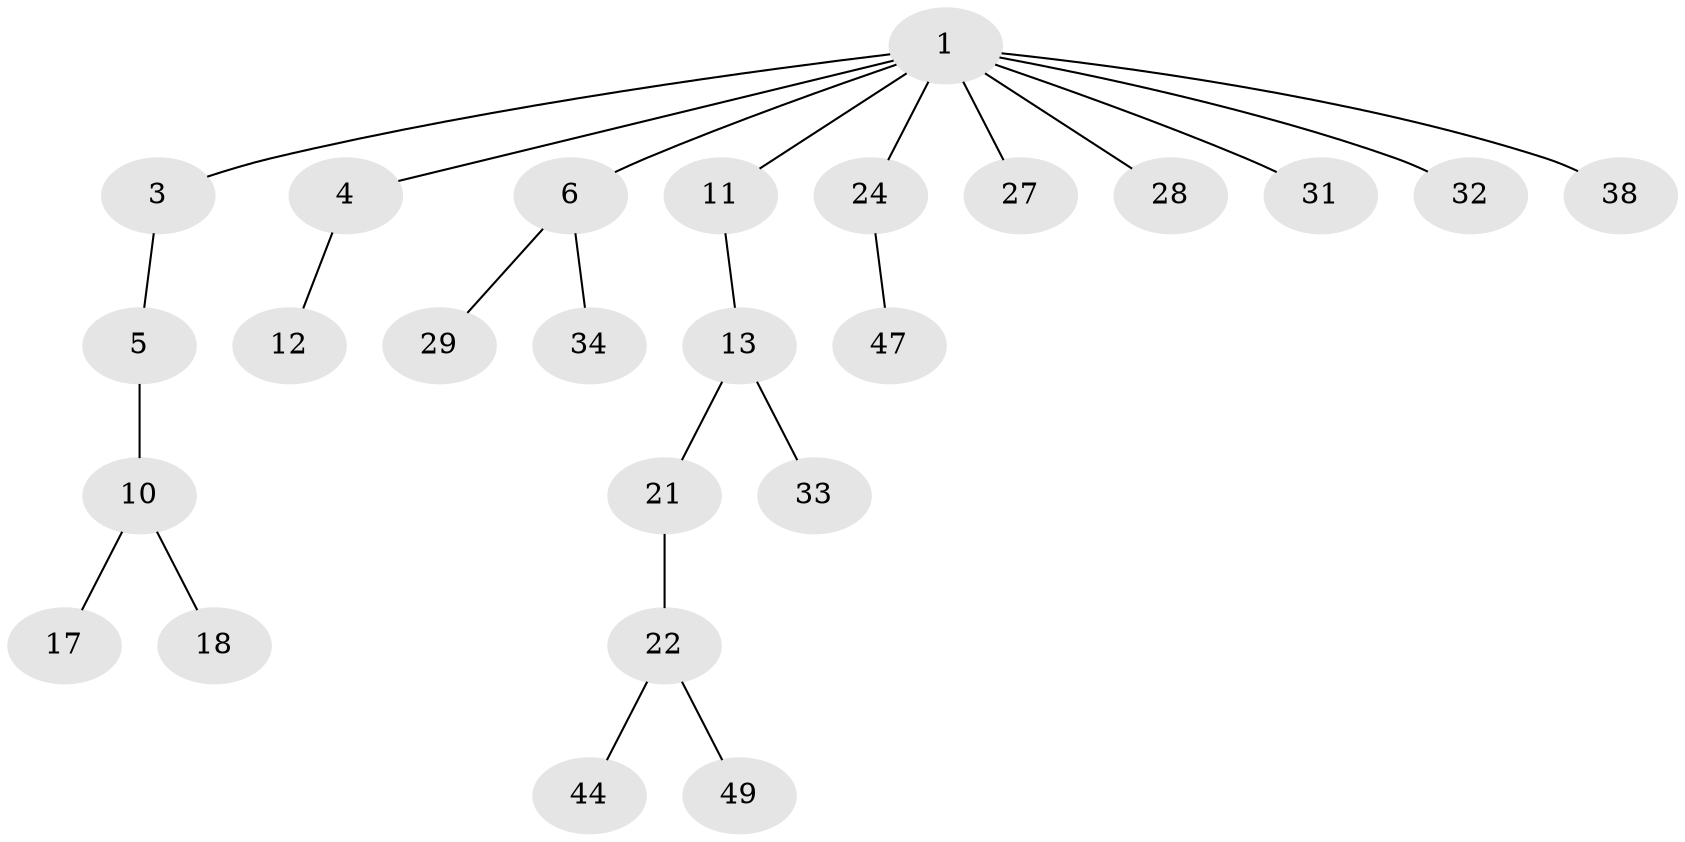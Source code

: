 // original degree distribution, {6: 0.0392156862745098, 2: 0.29411764705882354, 4: 0.0392156862745098, 5: 0.0392156862745098, 1: 0.49019607843137253, 3: 0.09803921568627451}
// Generated by graph-tools (version 1.1) at 2025/15/03/09/25 04:15:41]
// undirected, 25 vertices, 24 edges
graph export_dot {
graph [start="1"]
  node [color=gray90,style=filled];
  1 [super="+2"];
  3;
  4 [super="+8+36+9"];
  5 [super="+15+14+7"];
  6 [super="+26+16+19+23"];
  10;
  11;
  12;
  13 [super="+43"];
  17 [super="+40"];
  18 [super="+30+20"];
  21 [super="+35"];
  22 [super="+25"];
  24;
  27 [super="+39"];
  28;
  29;
  31;
  32 [super="+42"];
  33;
  34;
  38;
  44;
  47;
  49;
  1 -- 3;
  1 -- 4;
  1 -- 28;
  1 -- 32;
  1 -- 38;
  1 -- 6;
  1 -- 24;
  1 -- 27;
  1 -- 11;
  1 -- 31;
  3 -- 5;
  4 -- 12;
  5 -- 10;
  6 -- 34;
  6 -- 29;
  10 -- 17;
  10 -- 18;
  11 -- 13;
  13 -- 21;
  13 -- 33;
  21 -- 22;
  22 -- 49;
  22 -- 44;
  24 -- 47;
}
